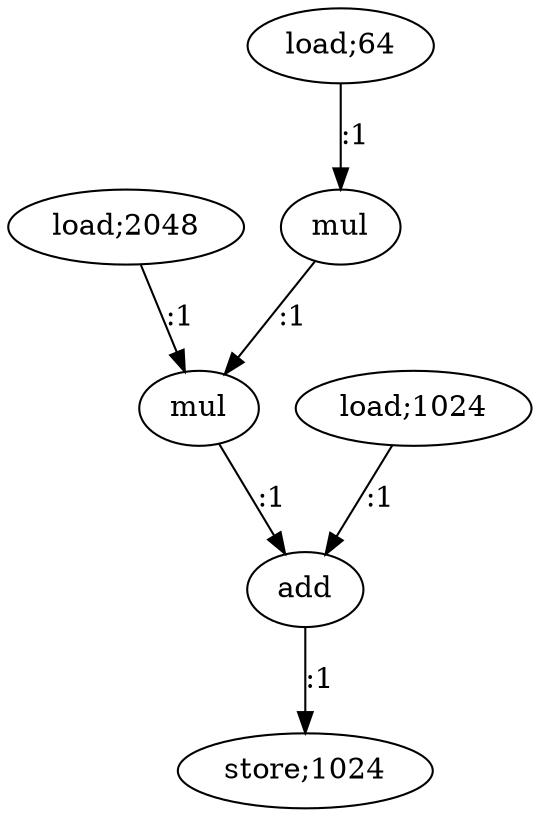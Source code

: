 digraph  {
   0 [label="load;2048"];
   1 [label="mul"];
   2 [label="load;1024"];
   3 [label="add"];
   4 [label="store;1024"];
   5 [label="load;64"];
   6 [label="mul"];

   0->1 [label=":1"]
   1->3 [label=":1"]
   2->3 [label=":1"]
   3->4 [label=":1"]
   5->6 [label=":1"]
   6->1 [label=":1"]
}
